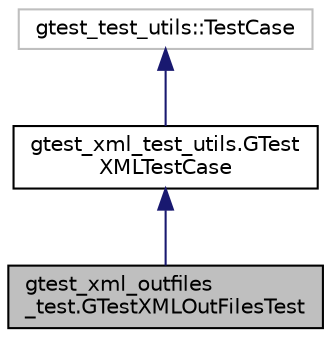 digraph "gtest_xml_outfiles_test.GTestXMLOutFilesTest"
{
  edge [fontname="Helvetica",fontsize="10",labelfontname="Helvetica",labelfontsize="10"];
  node [fontname="Helvetica",fontsize="10",shape=record];
  Node0 [label="gtest_xml_outfiles\l_test.GTestXMLOutFilesTest",height=0.2,width=0.4,color="black", fillcolor="grey75", style="filled", fontcolor="black"];
  Node1 -> Node0 [dir="back",color="midnightblue",fontsize="10",style="solid"];
  Node1 [label="gtest_xml_test_utils.GTest\lXMLTestCase",height=0.2,width=0.4,color="black", fillcolor="white", style="filled",URL="$classgtest__xml__test__utils_1_1GTestXMLTestCase.html"];
  Node2 -> Node1 [dir="back",color="midnightblue",fontsize="10",style="solid"];
  Node2 [label="gtest_test_utils::TestCase",height=0.2,width=0.4,color="grey75", fillcolor="white", style="filled"];
}
